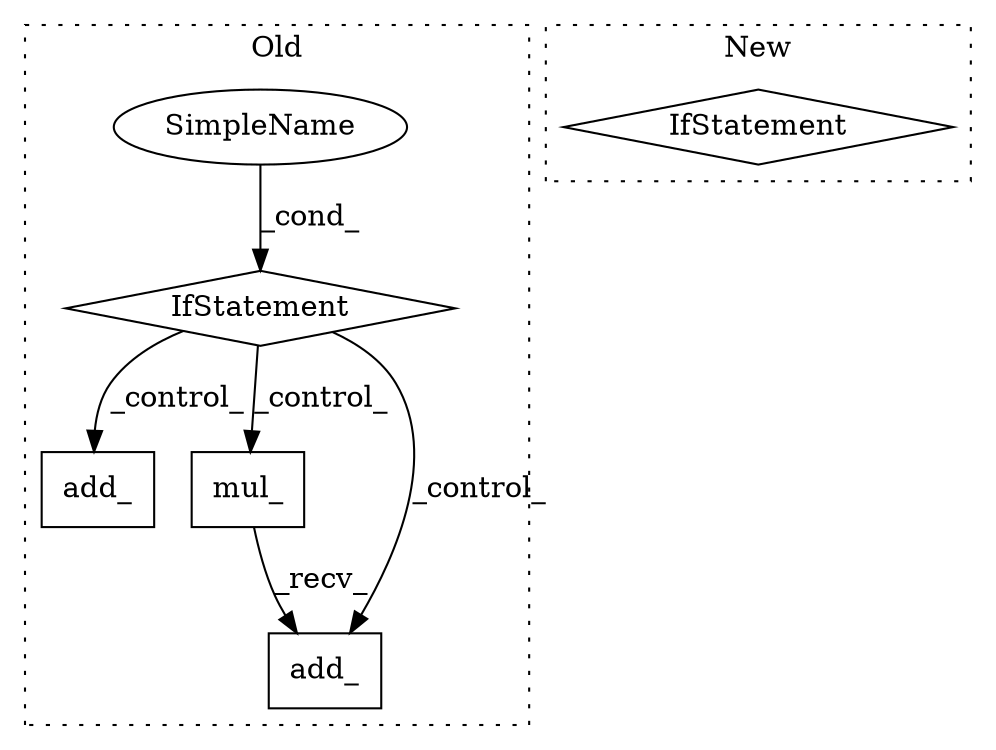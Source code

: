digraph G {
subgraph cluster0 {
1 [label="add_" a="32" s="3738,3746" l="5,1" shape="box"];
3 [label="IfStatement" a="25" s="3559,3636" l="4,2" shape="diamond"];
4 [label="SimpleName" a="42" s="" l="" shape="ellipse"];
5 [label="mul_" a="32" s="3976,3985" l="5,1" shape="box"];
6 [label="add_" a="32" s="3987,4008" l="5,1" shape="box"];
label = "Old";
style="dotted";
}
subgraph cluster1 {
2 [label="IfStatement" a="25" s="4883,4898" l="4,2" shape="diamond"];
label = "New";
style="dotted";
}
3 -> 1 [label="_control_"];
3 -> 6 [label="_control_"];
3 -> 5 [label="_control_"];
4 -> 3 [label="_cond_"];
5 -> 6 [label="_recv_"];
}